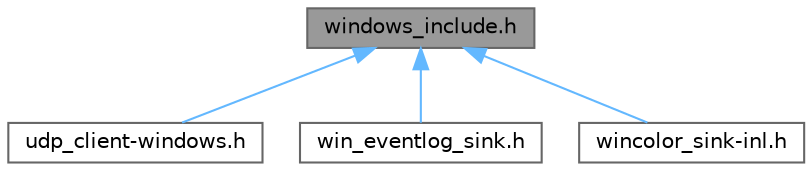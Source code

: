 digraph "windows_include.h"
{
 // LATEX_PDF_SIZE
  bgcolor="transparent";
  edge [fontname=Helvetica,fontsize=10,labelfontname=Helvetica,labelfontsize=10];
  node [fontname=Helvetica,fontsize=10,shape=box,height=0.2,width=0.4];
  Node1 [id="Node000001",label="windows_include.h",height=0.2,width=0.4,color="gray40", fillcolor="grey60", style="filled", fontcolor="black",tooltip=" "];
  Node1 -> Node2 [id="edge1_Node000001_Node000002",dir="back",color="steelblue1",style="solid",tooltip=" "];
  Node2 [id="Node000002",label="udp_client-windows.h",height=0.2,width=0.4,color="grey40", fillcolor="white", style="filled",URL="$udp__client-windows_8h.html",tooltip=" "];
  Node1 -> Node3 [id="edge2_Node000001_Node000003",dir="back",color="steelblue1",style="solid",tooltip=" "];
  Node3 [id="Node000003",label="win_eventlog_sink.h",height=0.2,width=0.4,color="grey40", fillcolor="white", style="filled",URL="$win__eventlog__sink_8h.html",tooltip=" "];
  Node1 -> Node4 [id="edge3_Node000001_Node000004",dir="back",color="steelblue1",style="solid",tooltip=" "];
  Node4 [id="Node000004",label="wincolor_sink-inl.h",height=0.2,width=0.4,color="grey40", fillcolor="white", style="filled",URL="$wincolor__sink-inl_8h.html",tooltip=" "];
}
